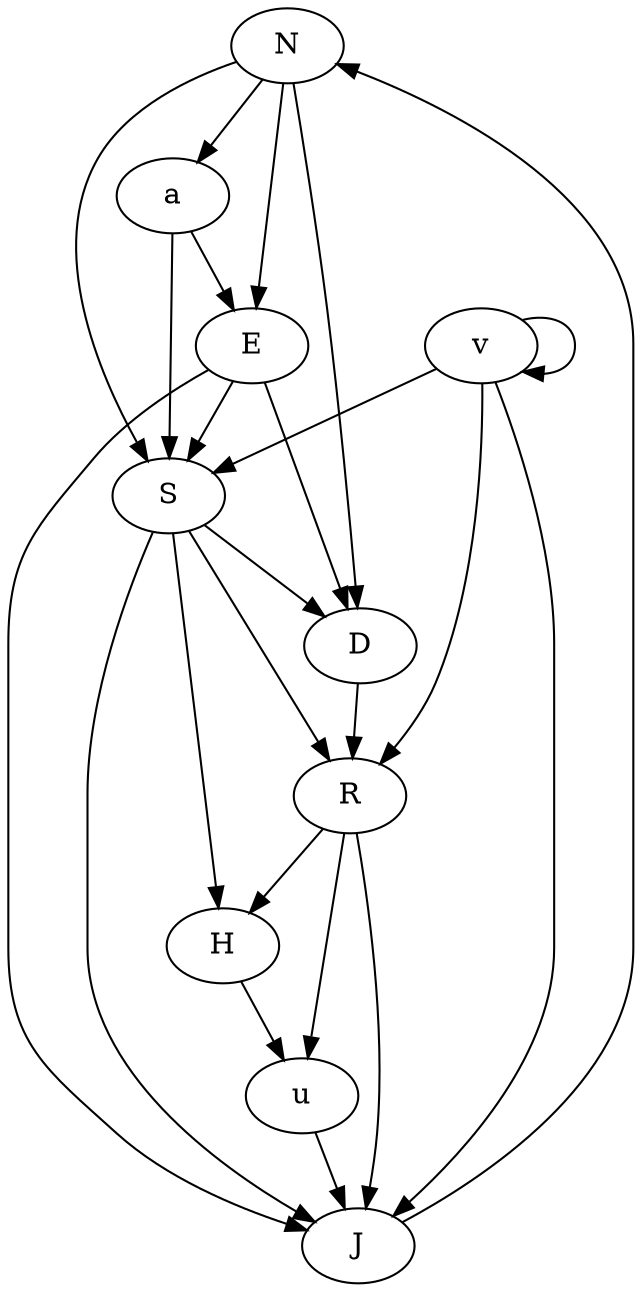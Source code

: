 digraph {
	N -> E
	E -> J
	S -> R
	R -> J
	E -> S
	a -> E
	D -> R
	S -> H
	v -> S
	S -> D
	E -> D
	R -> H
	v -> J
	R -> u
	v -> R
	a -> S
	N -> D
	N -> S
	N -> a
	S -> J
    H -> u
    u -> J
    J -> N
    v -> v
}
